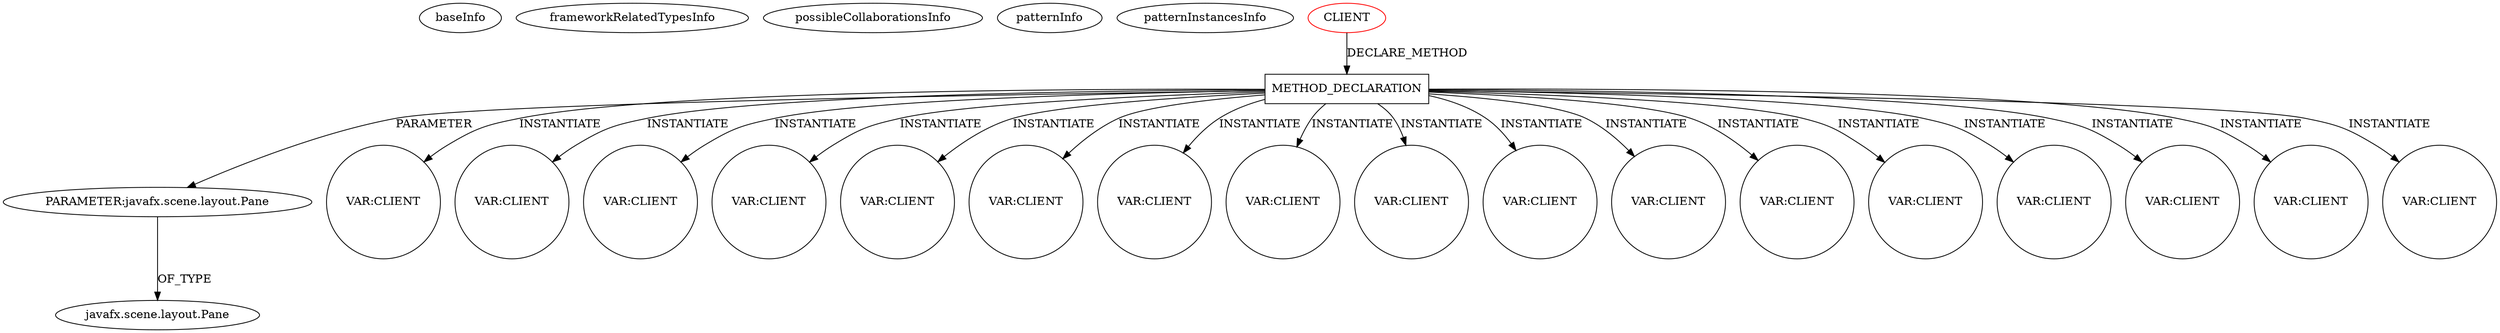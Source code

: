 digraph {
baseInfo[graphId=3443,category="pattern",isAnonymous=false,possibleRelation=false]
frameworkRelatedTypesInfo[]
possibleCollaborationsInfo[]
patternInfo[frequency=3.0,patternRootClient=0]
patternInstancesInfo[0="Maxxa-MT-common~/Maxxa-MT-common/MT-common-master/src/cz/commons/example/graphics/branchNode/BranchElementExample.java~BranchElementExample~916",1="Maxxa-MT-common~/Maxxa-MT-common/MT-common-master/src/cz/commons/example/graphics/layoutManager/Example.java~Example~920",2="Maxxa-MT-common~/Maxxa-MT-common/MT-common-master/src/cz/commons/example/graphics/layoutManager/ExampleWithSecondPointCalculation.java~ExampleWithSecondPointCalculation~919"]
3[label="PARAMETER:javafx.scene.layout.Pane",vertexType="PARAMETER_DECLARATION",isFrameworkType=false]
4[label="javafx.scene.layout.Pane",vertexType="FRAMEWORK_CLASS_TYPE",isFrameworkType=false]
2[label="METHOD_DECLARATION",vertexType="CLIENT_METHOD_DECLARATION",isFrameworkType=false,shape=box]
0[label="CLIENT",vertexType="ROOT_CLIENT_CLASS_DECLARATION",isFrameworkType=false,color=red]
58[label="VAR:CLIENT",vertexType="VARIABLE_EXPRESION",isFrameworkType=false,shape=circle]
85[label="VAR:CLIENT",vertexType="VARIABLE_EXPRESION",isFrameworkType=false,shape=circle]
40[label="VAR:CLIENT",vertexType="VARIABLE_EXPRESION",isFrameworkType=false,shape=circle]
94[label="VAR:CLIENT",vertexType="VARIABLE_EXPRESION",isFrameworkType=false,shape=circle]
37[label="VAR:CLIENT",vertexType="VARIABLE_EXPRESION",isFrameworkType=false,shape=circle]
31[label="VAR:CLIENT",vertexType="VARIABLE_EXPRESION",isFrameworkType=false,shape=circle]
28[label="VAR:CLIENT",vertexType="VARIABLE_EXPRESION",isFrameworkType=false,shape=circle]
19[label="VAR:CLIENT",vertexType="VARIABLE_EXPRESION",isFrameworkType=false,shape=circle]
76[label="VAR:CLIENT",vertexType="VARIABLE_EXPRESION",isFrameworkType=false,shape=circle]
82[label="VAR:CLIENT",vertexType="VARIABLE_EXPRESION",isFrameworkType=false,shape=circle]
49[label="VAR:CLIENT",vertexType="VARIABLE_EXPRESION",isFrameworkType=false,shape=circle]
16[label="VAR:CLIENT",vertexType="VARIABLE_EXPRESION",isFrameworkType=false,shape=circle]
10[label="VAR:CLIENT",vertexType="VARIABLE_EXPRESION",isFrameworkType=false,shape=circle]
6[label="VAR:CLIENT",vertexType="VARIABLE_EXPRESION",isFrameworkType=false,shape=circle]
67[label="VAR:CLIENT",vertexType="VARIABLE_EXPRESION",isFrameworkType=false,shape=circle]
22[label="VAR:CLIENT",vertexType="VARIABLE_EXPRESION",isFrameworkType=false,shape=circle]
13[label="VAR:CLIENT",vertexType="VARIABLE_EXPRESION",isFrameworkType=false,shape=circle]
2->10[label="INSTANTIATE"]
2->58[label="INSTANTIATE"]
2->40[label="INSTANTIATE"]
2->19[label="INSTANTIATE"]
2->94[label="INSTANTIATE"]
2->28[label="INSTANTIATE"]
0->2[label="DECLARE_METHOD"]
2->6[label="INSTANTIATE"]
3->4[label="OF_TYPE"]
2->31[label="INSTANTIATE"]
2->76[label="INSTANTIATE"]
2->85[label="INSTANTIATE"]
2->37[label="INSTANTIATE"]
2->22[label="INSTANTIATE"]
2->3[label="PARAMETER"]
2->67[label="INSTANTIATE"]
2->82[label="INSTANTIATE"]
2->16[label="INSTANTIATE"]
2->13[label="INSTANTIATE"]
2->49[label="INSTANTIATE"]
}
